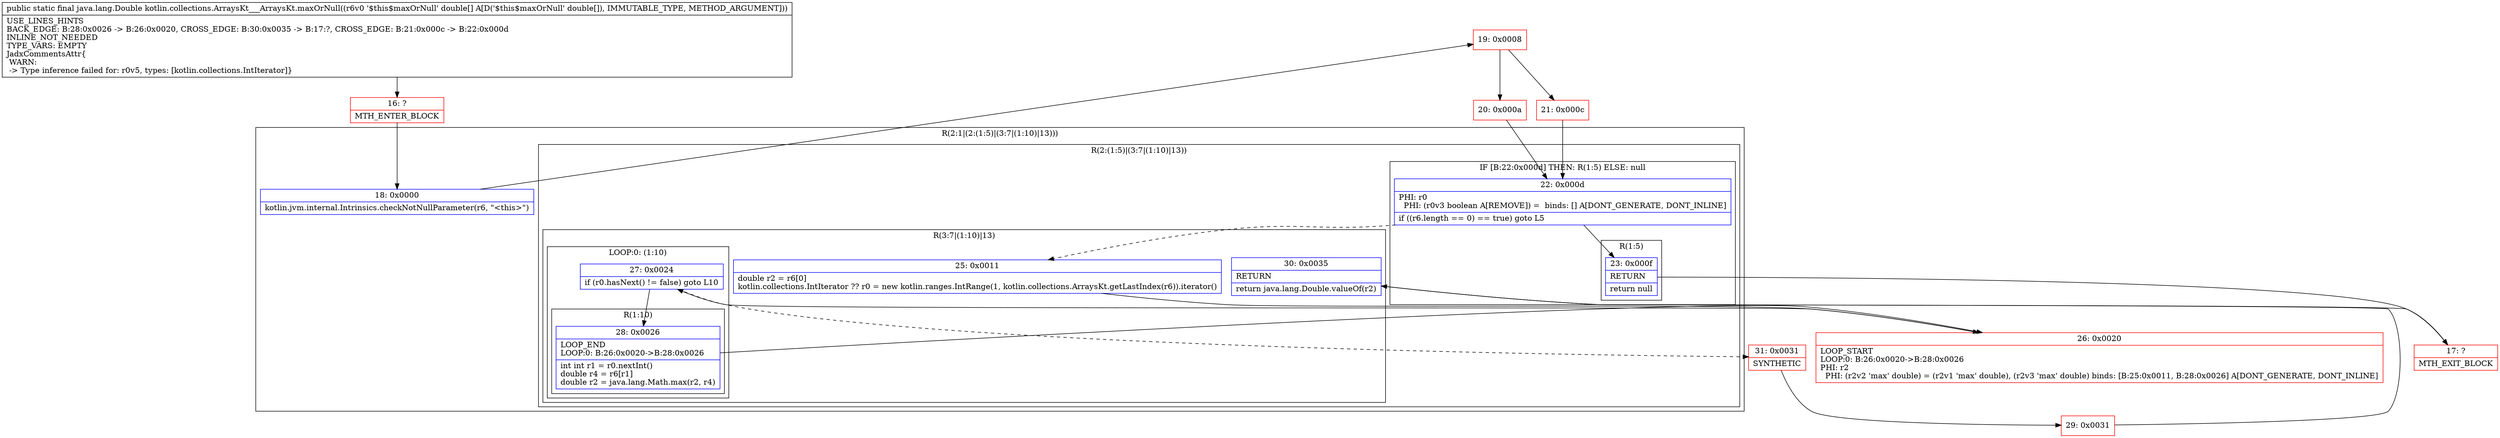 digraph "CFG forkotlin.collections.ArraysKt___ArraysKt.maxOrNull([D)Ljava\/lang\/Double;" {
subgraph cluster_Region_1141389726 {
label = "R(2:1|(2:(1:5)|(3:7|(1:10)|13)))";
node [shape=record,color=blue];
Node_18 [shape=record,label="{18\:\ 0x0000|kotlin.jvm.internal.Intrinsics.checkNotNullParameter(r6, \"\<this\>\")\l}"];
subgraph cluster_Region_402256134 {
label = "R(2:(1:5)|(3:7|(1:10)|13))";
node [shape=record,color=blue];
subgraph cluster_IfRegion_1264447890 {
label = "IF [B:22:0x000d] THEN: R(1:5) ELSE: null";
node [shape=record,color=blue];
Node_22 [shape=record,label="{22\:\ 0x000d|PHI: r0 \l  PHI: (r0v3 boolean A[REMOVE]) =  binds: [] A[DONT_GENERATE, DONT_INLINE]\l|if ((r6.length == 0) == true) goto L5\l}"];
subgraph cluster_Region_1700690317 {
label = "R(1:5)";
node [shape=record,color=blue];
Node_23 [shape=record,label="{23\:\ 0x000f|RETURN\l|return null\l}"];
}
}
subgraph cluster_Region_1092887095 {
label = "R(3:7|(1:10)|13)";
node [shape=record,color=blue];
Node_25 [shape=record,label="{25\:\ 0x0011|double r2 = r6[0]\lkotlin.collections.IntIterator ?? r0 = new kotlin.ranges.IntRange(1, kotlin.collections.ArraysKt.getLastIndex(r6)).iterator()\l}"];
subgraph cluster_LoopRegion_642251936 {
label = "LOOP:0: (1:10)";
node [shape=record,color=blue];
Node_27 [shape=record,label="{27\:\ 0x0024|if (r0.hasNext() != false) goto L10\l}"];
subgraph cluster_Region_1898395933 {
label = "R(1:10)";
node [shape=record,color=blue];
Node_28 [shape=record,label="{28\:\ 0x0026|LOOP_END\lLOOP:0: B:26:0x0020\-\>B:28:0x0026\l|int int r1 = r0.nextInt()\ldouble r4 = r6[r1]\ldouble r2 = java.lang.Math.max(r2, r4)\l}"];
}
}
Node_30 [shape=record,label="{30\:\ 0x0035|RETURN\l|return java.lang.Double.valueOf(r2)\l}"];
}
}
}
Node_16 [shape=record,color=red,label="{16\:\ ?|MTH_ENTER_BLOCK\l}"];
Node_19 [shape=record,color=red,label="{19\:\ 0x0008}"];
Node_20 [shape=record,color=red,label="{20\:\ 0x000a}"];
Node_17 [shape=record,color=red,label="{17\:\ ?|MTH_EXIT_BLOCK\l}"];
Node_26 [shape=record,color=red,label="{26\:\ 0x0020|LOOP_START\lLOOP:0: B:26:0x0020\-\>B:28:0x0026\lPHI: r2 \l  PHI: (r2v2 'max' double) = (r2v1 'max' double), (r2v3 'max' double) binds: [B:25:0x0011, B:28:0x0026] A[DONT_GENERATE, DONT_INLINE]\l}"];
Node_31 [shape=record,color=red,label="{31\:\ 0x0031|SYNTHETIC\l}"];
Node_29 [shape=record,color=red,label="{29\:\ 0x0031}"];
Node_21 [shape=record,color=red,label="{21\:\ 0x000c}"];
MethodNode[shape=record,label="{public static final java.lang.Double kotlin.collections.ArraysKt___ArraysKt.maxOrNull((r6v0 '$this$maxOrNull' double[] A[D('$this$maxOrNull' double[]), IMMUTABLE_TYPE, METHOD_ARGUMENT]))  | USE_LINES_HINTS\lBACK_EDGE: B:28:0x0026 \-\> B:26:0x0020, CROSS_EDGE: B:30:0x0035 \-\> B:17:?, CROSS_EDGE: B:21:0x000c \-\> B:22:0x000d\lINLINE_NOT_NEEDED\lTYPE_VARS: EMPTY\lJadxCommentsAttr\{\l WARN: \l \-\> Type inference failed for: r0v5, types: [kotlin.collections.IntIterator]\}\l}"];
MethodNode -> Node_16;Node_18 -> Node_19;
Node_22 -> Node_23;
Node_22 -> Node_25[style=dashed];
Node_23 -> Node_17;
Node_25 -> Node_26;
Node_27 -> Node_28;
Node_27 -> Node_31[style=dashed];
Node_28 -> Node_26;
Node_30 -> Node_17;
Node_16 -> Node_18;
Node_19 -> Node_20;
Node_19 -> Node_21;
Node_20 -> Node_22;
Node_26 -> Node_27;
Node_31 -> Node_29;
Node_29 -> Node_30;
Node_21 -> Node_22;
}

